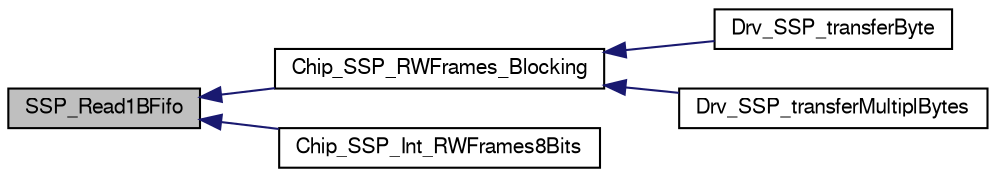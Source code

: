 digraph "SSP_Read1BFifo"
{
  edge [fontname="FreeSans",fontsize="10",labelfontname="FreeSans",labelfontsize="10"];
  node [fontname="FreeSans",fontsize="10",shape=record];
  rankdir="LR";
  Node1 [label="SSP_Read1BFifo",height=0.2,width=0.4,color="black", fillcolor="grey75", style="filled", fontcolor="black"];
  Node1 -> Node2 [dir="back",color="midnightblue",fontsize="10",style="solid"];
  Node2 [label="Chip_SSP_RWFrames_Blocking",height=0.2,width=0.4,color="black", fillcolor="white", style="filled",URL="$group__SSP__17XX__40XX.html#ga302a381ad4d291164144ad2720399078",tooltip="SSP Polling Read/Write in blocking mode. "];
  Node2 -> Node3 [dir="back",color="midnightblue",fontsize="10",style="solid"];
  Node3 [label="Drv_SSP_transferByte",height=0.2,width=0.4,color="black", fillcolor="white", style="filled",URL="$group__SSP__Library.html#ga785ce7239c2c42f4a871322b9cff56b7",tooltip="Send and Receive a byte via SSP. "];
  Node2 -> Node4 [dir="back",color="midnightblue",fontsize="10",style="solid"];
  Node4 [label="Drv_SSP_transferMultiplBytes",height=0.2,width=0.4,color="black", fillcolor="white", style="filled",URL="$Drv__SSP_8c.html#a5468dd6dfaec4a6a2b18f7b39ed0eb48",tooltip="Send and Receive a byte via SSP. "];
  Node1 -> Node5 [dir="back",color="midnightblue",fontsize="10",style="solid"];
  Node5 [label="Chip_SSP_Int_RWFrames8Bits",height=0.2,width=0.4,color="black", fillcolor="white", style="filled",URL="$group__SSP__17XX__40XX.html#ga23d901d1757b6d95efc20c4d76721fb3",tooltip="SSP Interrupt Read/Write with 8-bit frame width. "];
}
